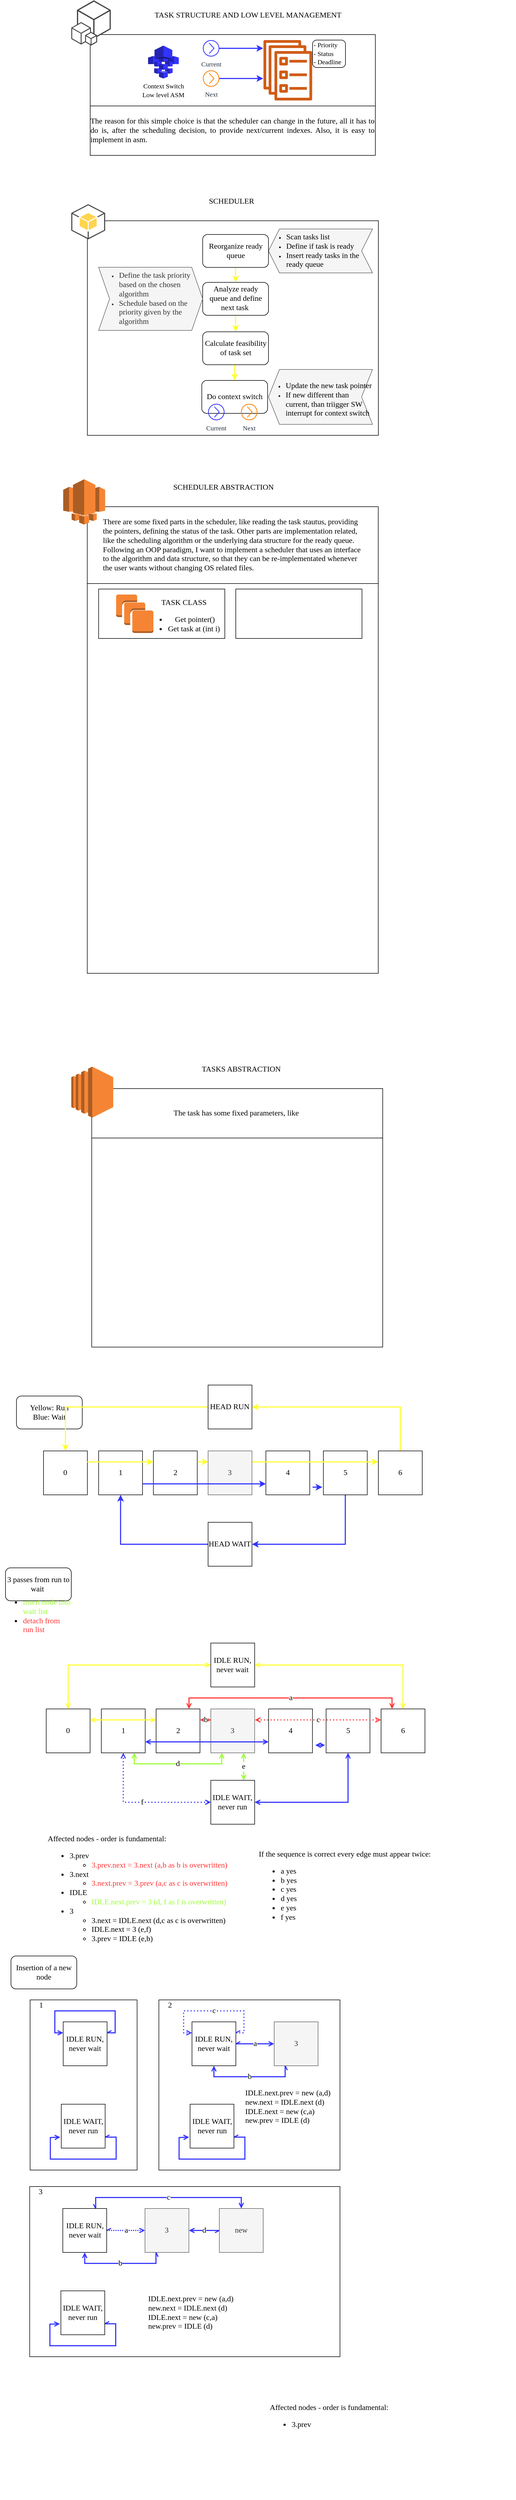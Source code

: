 <mxfile version="12.9.3" type="device"><diagram id="7-Lf2BUBEUB5xENfQ3iH" name="Page-1"><mxGraphModel dx="788" dy="604" grid="1" gridSize="10" guides="1" tooltips="1" connect="1" arrows="1" fold="1" page="1" pageScale="1" pageWidth="827" pageHeight="1169" background="#FFFFFF" math="0" shadow="0" extFonts="Jost^https://fonts.googleapis.com/css?family=Jost"><root><mxCell id="0"/><mxCell id="1" parent="0"/><mxCell id="NBmKGw4_7FcvRYKcft4N-256" value="" style="rounded=0;whiteSpace=wrap;html=1;fontFamily=Jost;fontSize=14;" vertex="1" parent="1"><mxGeometry x="299.74" y="3710" width="330.26" height="310" as="geometry"/></mxCell><mxCell id="NBmKGw4_7FcvRYKcft4N-253" value="" style="rounded=0;whiteSpace=wrap;html=1;fontFamily=Jost;fontSize=14;" vertex="1" parent="1"><mxGeometry x="64.87" y="3710" width="195.13" height="310" as="geometry"/></mxCell><mxCell id="NBmKGw4_7FcvRYKcft4N-132" value="" style="whiteSpace=wrap;html=1;fontSize=14;" vertex="1" parent="1"><mxGeometry x="169.15" y="1130" width="530.65" height="710" as="geometry"/></mxCell><mxCell id="NBmKGw4_7FcvRYKcft4N-153" value="" style="whiteSpace=wrap;html=1;fontFamily=Jost;fontSize=14;" vertex="1" parent="1"><mxGeometry x="189.87" y="1140" width="230.13" height="90" as="geometry"/></mxCell><mxCell id="NBmKGw4_7FcvRYKcft4N-122" value="" style="whiteSpace=wrap;html=1;fontSize=14;" vertex="1" parent="1"><mxGeometry x="169.35" y="469.13" width="530.65" height="390.87" as="geometry"/></mxCell><mxCell id="NBmKGw4_7FcvRYKcft4N-131" value="" style="shape=step;perimeter=stepPerimeter;whiteSpace=wrap;html=1;fixedSize=1;fontFamily=Courier New;fontSize=12;align=left;rotation=-180;fillColor=#f5f5f5;strokeColor=#666666;fontColor=#333333;" vertex="1" parent="1"><mxGeometry x="499.61" y="740" width="189.74" height="100" as="geometry"/></mxCell><mxCell id="NBmKGw4_7FcvRYKcft4N-118" value="" style="shape=step;perimeter=stepPerimeter;whiteSpace=wrap;html=1;fixedSize=1;fontFamily=Courier New;fontSize=12;align=left;rotation=-180;fillColor=#f5f5f5;strokeColor=#666666;fontColor=#333333;" vertex="1" parent="1"><mxGeometry x="499.61" y="484.13" width="189.74" height="80" as="geometry"/></mxCell><mxCell id="NBmKGw4_7FcvRYKcft4N-77" value="" style="whiteSpace=wrap;html=1;fontSize=14;" vertex="1" parent="1"><mxGeometry x="174.48" y="130" width="520" height="130" as="geometry"/></mxCell><mxCell id="NBmKGw4_7FcvRYKcft4N-8" value="&lt;font face=&quot;Jost&quot;&gt;Low level ASM&lt;/font&gt;" style="text;html=1;strokeColor=none;fillColor=none;align=center;verticalAlign=middle;whiteSpace=wrap;rounded=0;fontSize=12;fontFamily=Courier New;" vertex="1" parent="1"><mxGeometry x="238" y="230" width="140" height="20" as="geometry"/></mxCell><mxCell id="NBmKGw4_7FcvRYKcft4N-47" value="" style="outlineConnect=0;dashed=0;verticalLabelPosition=bottom;verticalAlign=top;align=center;html=1;shape=mxgraph.aws3.cli;fillColor=#444444;gradientColor=none;fontSize=12;fontFamily=Courier New;" vertex="1" parent="1"><mxGeometry x="140.0" y="67.5" width="72" height="82.5" as="geometry"/></mxCell><mxCell id="NBmKGw4_7FcvRYKcft4N-51" value="&lt;font face=&quot;Jost&quot;&gt;Context Switch&lt;/font&gt;" style="outlineConnect=0;dashed=0;verticalLabelPosition=bottom;verticalAlign=top;align=center;html=1;shape=mxgraph.aws3.clouddirectory;fillColor=#3333FF;gradientColor=none;fontSize=12;fontFamily=Courier New;" vertex="1" parent="1"><mxGeometry x="280" y="150" width="56" height="60" as="geometry"/></mxCell><mxCell id="NBmKGw4_7FcvRYKcft4N-68" value="&lt;font face=&quot;Jost&quot;&gt;- Priority&lt;br&gt;- Status&lt;br&gt;&lt;/font&gt;&lt;div&gt;&lt;span&gt;&lt;font face=&quot;Jost&quot;&gt;- Deadline&lt;/font&gt;&lt;/span&gt;&lt;/div&gt;" style="rounded=1;whiteSpace=wrap;html=1;fillColor=#ffffff;fontFamily=Courier New;fontSize=12;align=left;" vertex="1" parent="1"><mxGeometry x="580" y="140" width="60" height="50" as="geometry"/></mxCell><mxCell id="NBmKGw4_7FcvRYKcft4N-88" value="&lt;div style=&quot;text-align: justify&quot;&gt;&lt;span&gt;The reason for this simple choice is that the scheduler can change in the future, all it has to do is, after the scheduling decision, to provide next/current indexes. Also, it is easy to implement in asm.&amp;nbsp;&lt;/span&gt;&lt;/div&gt;" style="whiteSpace=wrap;html=1;fontSize=14;fontFamily=Jost;FType=g;" vertex="1" parent="1"><mxGeometry x="174.48" y="260" width="520" height="90" as="geometry"/></mxCell><mxCell id="NBmKGw4_7FcvRYKcft4N-89" value="" style="outlineConnect=0;fontColor=#232F3E;gradientColor=none;fillColor=#D05C17;strokeColor=none;dashed=0;verticalLabelPosition=bottom;verticalAlign=top;align=center;html=1;fontSize=12;fontStyle=0;aspect=fixed;pointerEvents=1;shape=mxgraph.aws4.ecs_service;" vertex="1" parent="1"><mxGeometry x="489.74" y="140" width="90.26" height="110" as="geometry"/></mxCell><mxCell id="NBmKGw4_7FcvRYKcft4N-94" style="edgeStyle=orthogonalEdgeStyle;rounded=0;orthogonalLoop=1;jettySize=auto;html=1;strokeColor=#3333FF;strokeWidth=2;fontFamily=Courier New;fontSize=12;" edge="1" parent="1" source="NBmKGw4_7FcvRYKcft4N-92" target="NBmKGw4_7FcvRYKcft4N-89"><mxGeometry relative="1" as="geometry"><Array as="points"><mxPoint x="490" y="155"/><mxPoint x="490" y="155"/></Array></mxGeometry></mxCell><mxCell id="NBmKGw4_7FcvRYKcft4N-92" value="&lt;font face=&quot;Jost&quot;&gt;Current&lt;/font&gt;" style="outlineConnect=0;fontColor=#232F3E;gradientColor=none;fillColor=#3333FF;strokeColor=none;dashed=0;verticalLabelPosition=bottom;verticalAlign=top;align=center;html=1;fontSize=12;fontStyle=0;aspect=fixed;pointerEvents=1;shape=mxgraph.aws4.action;" vertex="1" parent="1"><mxGeometry x="380" y="140" width="30" height="30" as="geometry"/></mxCell><mxCell id="NBmKGw4_7FcvRYKcft4N-95" style="edgeStyle=orthogonalEdgeStyle;rounded=0;orthogonalLoop=1;jettySize=auto;html=1;strokeColor=#3333FF;strokeWidth=2;fontFamily=Courier New;fontSize=12;" edge="1" parent="1" source="NBmKGw4_7FcvRYKcft4N-93" target="NBmKGw4_7FcvRYKcft4N-89"><mxGeometry relative="1" as="geometry"><Array as="points"><mxPoint x="490" y="210"/><mxPoint x="490" y="210"/></Array></mxGeometry></mxCell><mxCell id="NBmKGw4_7FcvRYKcft4N-93" value="&lt;font face=&quot;Jost&quot;&gt;Next&lt;/font&gt;" style="outlineConnect=0;fontColor=#232F3E;gradientColor=none;fillColor=#FF8000;strokeColor=none;dashed=0;verticalLabelPosition=bottom;verticalAlign=top;align=center;html=1;fontSize=12;fontStyle=0;aspect=fixed;pointerEvents=1;shape=mxgraph.aws4.action;" vertex="1" parent="1"><mxGeometry x="380" y="195" width="30" height="30" as="geometry"/></mxCell><mxCell id="NBmKGw4_7FcvRYKcft4N-101" value="" style="outlineConnect=0;dashed=0;verticalLabelPosition=bottom;verticalAlign=top;align=center;html=1;shape=mxgraph.aws3.android;fillColor=#FFD44F;gradientColor=none;fontSize=12;fontFamily=Courier New;" vertex="1" parent="1"><mxGeometry x="140" y="439" width="61.75" height="64" as="geometry"/></mxCell><mxCell id="NBmKGw4_7FcvRYKcft4N-112" style="edgeStyle=orthogonalEdgeStyle;rounded=0;orthogonalLoop=1;jettySize=auto;html=1;exitX=0.5;exitY=1;exitDx=0;exitDy=0;entryX=0.5;entryY=0;entryDx=0;entryDy=0;strokeColor=#FFFF33;strokeWidth=2;fontFamily=Courier New;fontSize=12;" edge="1" parent="1" source="NBmKGw4_7FcvRYKcft4N-108" target="NBmKGw4_7FcvRYKcft4N-109"><mxGeometry relative="1" as="geometry"/></mxCell><mxCell id="NBmKGw4_7FcvRYKcft4N-108" value="&lt;font face=&quot;Jost&quot; style=&quot;font-size: 14px&quot;&gt;Reorganize ready queue&lt;/font&gt;" style="rounded=1;whiteSpace=wrap;html=1;fontFamily=Courier New;fontSize=12;" vertex="1" parent="1"><mxGeometry x="379.61" y="494.13" width="120" height="60" as="geometry"/></mxCell><mxCell id="NBmKGw4_7FcvRYKcft4N-114" value="" style="edgeStyle=orthogonalEdgeStyle;rounded=0;orthogonalLoop=1;jettySize=auto;html=1;strokeColor=#FFFF33;strokeWidth=2;fontFamily=Courier New;fontSize=12;" edge="1" parent="1" source="NBmKGw4_7FcvRYKcft4N-109" target="NBmKGw4_7FcvRYKcft4N-113"><mxGeometry relative="1" as="geometry"/></mxCell><mxCell id="NBmKGw4_7FcvRYKcft4N-109" value="&lt;font face=&quot;Jost&quot; style=&quot;font-size: 14px&quot;&gt;Analyze ready queue and define next task&amp;nbsp;&lt;/font&gt;" style="rounded=1;whiteSpace=wrap;html=1;fontFamily=Courier New;fontSize=12;" vertex="1" parent="1"><mxGeometry x="379.61" y="581.38" width="120" height="60" as="geometry"/></mxCell><mxCell id="NBmKGw4_7FcvRYKcft4N-128" style="edgeStyle=orthogonalEdgeStyle;rounded=0;orthogonalLoop=1;jettySize=auto;html=1;exitX=0.5;exitY=1;exitDx=0;exitDy=0;entryX=0.5;entryY=0;entryDx=0;entryDy=0;strokeColor=#FFFF33;strokeWidth=2;fontFamily=Courier New;fontSize=12;" edge="1" parent="1" source="NBmKGw4_7FcvRYKcft4N-113" target="NBmKGw4_7FcvRYKcft4N-127"><mxGeometry relative="1" as="geometry"/></mxCell><mxCell id="NBmKGw4_7FcvRYKcft4N-113" value="&lt;font face=&quot;Jost&quot; style=&quot;font-size: 14px&quot;&gt;Calculate feasibility of task set&lt;/font&gt;" style="rounded=1;whiteSpace=wrap;html=1;fontFamily=Courier New;fontSize=12;" vertex="1" parent="1"><mxGeometry x="379.61" y="671.38" width="120" height="60" as="geometry"/></mxCell><mxCell id="NBmKGw4_7FcvRYKcft4N-116" value="&lt;ul&gt;&lt;li&gt;&lt;font face=&quot;Jost&quot; style=&quot;font-size: 14px&quot;&gt;Scan tasks list&lt;/font&gt;&lt;/li&gt;&lt;li&gt;&lt;font face=&quot;Jost&quot; style=&quot;font-size: 14px&quot;&gt;Define if task is ready&amp;nbsp;&lt;/font&gt;&lt;/li&gt;&lt;li&gt;&lt;font face=&quot;Jost&quot; style=&quot;font-size: 14px&quot;&gt;Insert ready tasks in the ready queue&lt;/font&gt;&lt;/li&gt;&lt;/ul&gt;" style="text;html=1;strokeColor=none;fillColor=none;align=left;verticalAlign=middle;whiteSpace=wrap;rounded=0;fontFamily=Courier New;fontSize=12;" vertex="1" parent="1"><mxGeometry x="489.74" y="449" width="200" height="150.25" as="geometry"/></mxCell><mxCell id="NBmKGw4_7FcvRYKcft4N-119" value="" style="shape=step;perimeter=stepPerimeter;whiteSpace=wrap;html=1;fixedSize=1;fontFamily=Courier New;fontSize=12;align=right;rotation=0;fillColor=#f5f5f5;strokeColor=#666666;fontColor=#333333;" vertex="1" parent="1"><mxGeometry x="189.87" y="553.88" width="189.74" height="115" as="geometry"/></mxCell><mxCell id="NBmKGw4_7FcvRYKcft4N-120" value="&lt;ul style=&quot;color: rgb(51 , 51 , 51)&quot;&gt;&lt;li&gt;&lt;font face=&quot;Jost&quot; style=&quot;font-size: 14px&quot;&gt;Define the task priority based on the chosen algorithm&amp;nbsp;&lt;/font&gt;&lt;/li&gt;&lt;li&gt;&lt;font face=&quot;Jost&quot; style=&quot;font-size: 14px&quot;&gt;Schedule based on the priority given by the algorithm&amp;nbsp;&lt;/font&gt;&lt;/li&gt;&lt;/ul&gt;" style="text;html=1;strokeColor=none;fillColor=none;align=left;verticalAlign=middle;whiteSpace=wrap;rounded=0;fontFamily=Courier New;fontSize=12;" vertex="1" parent="1"><mxGeometry x="184.87" y="566.38" width="200" height="90" as="geometry"/></mxCell><mxCell id="NBmKGw4_7FcvRYKcft4N-125" value="&lt;font face=&quot;Jost&quot; style=&quot;font-size: 14px&quot;&gt;TASK STRUCTURE AND&amp;nbsp;LOW LEVEL MANAGEMENT&lt;/font&gt;" style="text;html=1;fontFamily=Courier New;" vertex="1" parent="1"><mxGeometry x="289.74" y="80" width="310" height="30" as="geometry"/></mxCell><mxCell id="NBmKGw4_7FcvRYKcft4N-126" value="&lt;font face=&quot;Jost&quot; style=&quot;font-size: 14px&quot;&gt;SCHEDULER&lt;/font&gt;" style="text;html=1;fontFamily=Courier New;" vertex="1" parent="1"><mxGeometry x="389.48" y="419" width="90" height="30" as="geometry"/></mxCell><mxCell id="NBmKGw4_7FcvRYKcft4N-127" value="&lt;font face=&quot;Jost&quot; style=&quot;font-size: 14px&quot;&gt;Do context switch&lt;/font&gt;" style="rounded=1;whiteSpace=wrap;html=1;fontFamily=Courier New;fontSize=12;" vertex="1" parent="1"><mxGeometry x="378" y="760" width="120" height="60" as="geometry"/></mxCell><mxCell id="NBmKGw4_7FcvRYKcft4N-129" value="&lt;ul&gt;&lt;li&gt;&lt;font face=&quot;Jost&quot;&gt;&lt;span style=&quot;font-size: 14px&quot;&gt;Update the new task pointer&lt;/span&gt;&lt;/font&gt;&lt;/li&gt;&lt;li&gt;&lt;font face=&quot;Jost&quot;&gt;&lt;span style=&quot;font-size: 14px&quot;&gt;If new different than current, than triigger SW interrupt for context switch&lt;/span&gt;&lt;/font&gt;&lt;/li&gt;&lt;/ul&gt;" style="text;html=1;strokeColor=none;fillColor=none;align=left;verticalAlign=middle;whiteSpace=wrap;rounded=0;fontFamily=Courier New;fontSize=12;" vertex="1" parent="1"><mxGeometry x="489.35" y="720" width="200" height="150.25" as="geometry"/></mxCell><mxCell id="NBmKGw4_7FcvRYKcft4N-133" value="&lt;div style=&quot;text-align: justify&quot;&gt;There are some fixed parts in the scheduler, like reading the task stautus, providing&amp;nbsp;&lt;/div&gt;&lt;div style=&quot;text-align: justify&quot;&gt;the pointers, defining the status of the task. Other parts are implementation related,&amp;nbsp;&lt;/div&gt;&lt;div style=&quot;text-align: justify&quot;&gt;like the scheduling algorithm or the underlying data structure for the ready queue.&amp;nbsp;&lt;/div&gt;&lt;div style=&quot;text-align: justify&quot;&gt;Following an OOP paradigm, I want to implement a scheduler that uses an interface&amp;nbsp;&lt;/div&gt;&lt;div style=&quot;text-align: justify&quot;&gt;to the algorithm and data structure, so that they can be re-implementated whenever&amp;nbsp;&lt;/div&gt;&lt;div style=&quot;text-align: justify&quot;&gt;the user wants without changing OS related files.&amp;nbsp;&lt;/div&gt;" style="whiteSpace=wrap;html=1;fontSize=14;fontFamily=Jost;FType=g;" vertex="1" parent="1"><mxGeometry x="169.15" y="990" width="530.65" height="140" as="geometry"/></mxCell><mxCell id="NBmKGw4_7FcvRYKcft4N-134" value="&lt;font face=&quot;Jost&quot; style=&quot;font-size: 14px&quot;&gt;SCHEDULER ABSTRACTION&amp;nbsp;&lt;/font&gt;" style="text;html=1;fontFamily=Courier New;" vertex="1" parent="1"><mxGeometry x="324" y="940" width="90" height="30" as="geometry"/></mxCell><mxCell id="NBmKGw4_7FcvRYKcft4N-136" value="" style="outlineConnect=0;dashed=0;verticalLabelPosition=bottom;verticalAlign=top;align=center;html=1;shape=mxgraph.aws3.lightsail;fillColor=#F58534;gradientColor=none;fontFamily=Courier New;" vertex="1" parent="1"><mxGeometry x="125.25" y="940" width="76.5" height="82.5" as="geometry"/></mxCell><mxCell id="NBmKGw4_7FcvRYKcft4N-137" value="" style="whiteSpace=wrap;html=1;fontSize=14;" vertex="1" parent="1"><mxGeometry x="177.28" y="2140" width="530.65" height="380.87" as="geometry"/></mxCell><mxCell id="NBmKGw4_7FcvRYKcft4N-138" value="&lt;div style=&quot;text-align: justify&quot;&gt;The task has some fixed parameters, like&amp;nbsp;&lt;/div&gt;" style="whiteSpace=wrap;html=1;fontSize=14;fontFamily=Jost;FType=g;" vertex="1" parent="1"><mxGeometry x="177.28" y="2050" width="530.65" height="90" as="geometry"/></mxCell><mxCell id="NBmKGw4_7FcvRYKcft4N-139" value="&lt;font face=&quot;Jost&quot; style=&quot;font-size: 14px&quot;&gt;TASKS ABSTRACTION&amp;nbsp;&lt;/font&gt;" style="text;html=1;fontFamily=Courier New;" vertex="1" parent="1"><mxGeometry x="376.38" y="2000" width="90" height="30" as="geometry"/></mxCell><mxCell id="NBmKGw4_7FcvRYKcft4N-141" value="" style="outlineConnect=0;dashed=0;verticalLabelPosition=bottom;verticalAlign=top;align=center;html=1;shape=mxgraph.aws3.ec2;fillColor=#F58534;gradientColor=none;fontFamily=Courier New;" vertex="1" parent="1"><mxGeometry x="140" y="2010" width="76.5" height="93" as="geometry"/></mxCell><mxCell id="NBmKGw4_7FcvRYKcft4N-142" value="&lt;font face=&quot;Jost&quot;&gt;Current&lt;/font&gt;" style="outlineConnect=0;fontColor=#232F3E;gradientColor=none;fillColor=#3333FF;strokeColor=none;dashed=0;verticalLabelPosition=bottom;verticalAlign=top;align=center;html=1;fontSize=12;fontStyle=0;aspect=fixed;pointerEvents=1;shape=mxgraph.aws4.action;" vertex="1" parent="1"><mxGeometry x="389.48" y="802.5" width="30" height="30" as="geometry"/></mxCell><mxCell id="NBmKGw4_7FcvRYKcft4N-143" value="&lt;font face=&quot;Jost&quot;&gt;Next&lt;/font&gt;" style="outlineConnect=0;fontColor=#232F3E;gradientColor=none;fillColor=#FF8000;strokeColor=none;dashed=0;verticalLabelPosition=bottom;verticalAlign=top;align=center;html=1;fontSize=12;fontStyle=0;aspect=fixed;pointerEvents=1;shape=mxgraph.aws4.action;" vertex="1" parent="1"><mxGeometry x="449.48" y="802.5" width="30" height="30" as="geometry"/></mxCell><mxCell id="NBmKGw4_7FcvRYKcft4N-146" value="" style="outlineConnect=0;dashed=0;verticalLabelPosition=bottom;verticalAlign=top;align=center;html=1;shape=mxgraph.aws3.instances;fillColor=#F58534;gradientColor=none;fontFamily=Jost;fontSize=15;" vertex="1" parent="1"><mxGeometry x="221.74" y="1150" width="68" height="70" as="geometry"/></mxCell><mxCell id="NBmKGw4_7FcvRYKcft4N-154" value="&lt;div&gt;TASK CLASS&lt;/div&gt;&lt;ul&gt;&lt;li&gt;Get pointer()&lt;/li&gt;&lt;li&gt;Get task at (int i)&amp;nbsp;&lt;/li&gt;&lt;/ul&gt;" style="text;html=1;fontSize=14;fontFamily=Jost;align=center;" vertex="1" parent="1"><mxGeometry x="250" y="1150" width="190" height="90" as="geometry"/></mxCell><mxCell id="NBmKGw4_7FcvRYKcft4N-157" value="" style="whiteSpace=wrap;html=1;fontFamily=Jost;fontSize=14;" vertex="1" parent="1"><mxGeometry x="440" y="1140" width="230.13" height="90" as="geometry"/></mxCell><mxCell id="NBmKGw4_7FcvRYKcft4N-159" value="0" style="whiteSpace=wrap;html=1;aspect=fixed;fontFamily=Jost;fontSize=14;" vertex="1" parent="1"><mxGeometry x="89.35" y="2710" width="80" height="80" as="geometry"/></mxCell><mxCell id="NBmKGw4_7FcvRYKcft4N-160" value="1" style="whiteSpace=wrap;html=1;aspect=fixed;fontFamily=Jost;fontSize=14;" vertex="1" parent="1"><mxGeometry x="189.87" y="2710" width="80" height="80" as="geometry"/></mxCell><mxCell id="NBmKGw4_7FcvRYKcft4N-162" value="2" style="whiteSpace=wrap;html=1;aspect=fixed;fontFamily=Jost;fontSize=14;" vertex="1" parent="1"><mxGeometry x="289.74" y="2710" width="80" height="80" as="geometry"/></mxCell><mxCell id="NBmKGw4_7FcvRYKcft4N-163" value="3" style="whiteSpace=wrap;html=1;aspect=fixed;fontFamily=Jost;fontSize=14;fillColor=#f5f5f5;strokeColor=#666666;fontColor=#333333;" vertex="1" parent="1"><mxGeometry x="389.48" y="2710" width="80" height="80" as="geometry"/></mxCell><mxCell id="NBmKGw4_7FcvRYKcft4N-164" value="4" style="whiteSpace=wrap;html=1;aspect=fixed;fontFamily=Jost;fontSize=14;" vertex="1" parent="1"><mxGeometry x="494.87" y="2710" width="80" height="80" as="geometry"/></mxCell><mxCell id="NBmKGw4_7FcvRYKcft4N-175" style="edgeStyle=orthogonalEdgeStyle;rounded=0;orthogonalLoop=1;jettySize=auto;html=1;exitX=0.5;exitY=1;exitDx=0;exitDy=0;entryX=1;entryY=0.5;entryDx=0;entryDy=0;strokeColor=#3333FF;strokeWidth=2;fontFamily=Jost;fontSize=14;" edge="1" parent="1" source="NBmKGw4_7FcvRYKcft4N-166" target="NBmKGw4_7FcvRYKcft4N-195"><mxGeometry relative="1" as="geometry"/></mxCell><mxCell id="NBmKGw4_7FcvRYKcft4N-166" value="5" style="whiteSpace=wrap;html=1;aspect=fixed;fontFamily=Jost;fontSize=14;" vertex="1" parent="1"><mxGeometry x="599.74" y="2710" width="80" height="80" as="geometry"/></mxCell><mxCell id="NBmKGw4_7FcvRYKcft4N-174" style="edgeStyle=orthogonalEdgeStyle;rounded=0;orthogonalLoop=1;jettySize=auto;html=1;exitX=0.5;exitY=0;exitDx=0;exitDy=0;entryX=1;entryY=0.5;entryDx=0;entryDy=0;strokeColor=#FFFF33;strokeWidth=2;fontFamily=Jost;fontSize=14;" edge="1" parent="1" source="NBmKGw4_7FcvRYKcft4N-167" target="NBmKGw4_7FcvRYKcft4N-194"><mxGeometry relative="1" as="geometry"/></mxCell><mxCell id="NBmKGw4_7FcvRYKcft4N-167" value="6" style="whiteSpace=wrap;html=1;aspect=fixed;fontFamily=Jost;fontSize=14;" vertex="1" parent="1"><mxGeometry x="700" y="2710" width="80" height="80" as="geometry"/></mxCell><mxCell id="NBmKGw4_7FcvRYKcft4N-168" value="" style="endArrow=classic;html=1;strokeColor=#FFFF33;strokeWidth=2;fontFamily=Jost;fontSize=14;entryX=0;entryY=0.25;entryDx=0;entryDy=0;" edge="1" parent="1" target="NBmKGw4_7FcvRYKcft4N-162"><mxGeometry width="50" height="50" relative="1" as="geometry"><mxPoint x="169.15" y="2730" as="sourcePoint"/><mxPoint x="209.15" y="2730" as="targetPoint"/></mxGeometry></mxCell><mxCell id="NBmKGw4_7FcvRYKcft4N-169" value="" style="endArrow=classic;html=1;strokeColor=#FFFF33;strokeWidth=2;fontFamily=Jost;fontSize=14;" edge="1" parent="1"><mxGeometry width="50" height="50" relative="1" as="geometry"><mxPoint x="370" y="2730.0" as="sourcePoint"/><mxPoint x="390" y="2730" as="targetPoint"/></mxGeometry></mxCell><mxCell id="NBmKGw4_7FcvRYKcft4N-170" value="" style="endArrow=classic;html=1;strokeColor=#FFFF33;strokeWidth=2;fontFamily=Jost;fontSize=14;" edge="1" parent="1"><mxGeometry width="50" height="50" relative="1" as="geometry"><mxPoint x="470" y="2730" as="sourcePoint"/><mxPoint x="699.74" y="2730" as="targetPoint"/></mxGeometry></mxCell><mxCell id="NBmKGw4_7FcvRYKcft4N-172" value="" style="endArrow=classic;html=1;strokeColor=#3333FF;strokeWidth=2;fontFamily=Jost;fontSize=14;entryX=0;entryY=0.75;entryDx=0;entryDy=0;exitX=1;exitY=0.75;exitDx=0;exitDy=0;" edge="1" parent="1" source="NBmKGw4_7FcvRYKcft4N-160" target="NBmKGw4_7FcvRYKcft4N-164"><mxGeometry width="50" height="50" relative="1" as="geometry"><mxPoint x="179.15" y="2740" as="sourcePoint"/><mxPoint x="299.74" y="2740" as="targetPoint"/></mxGeometry></mxCell><mxCell id="NBmKGw4_7FcvRYKcft4N-173" value="" style="endArrow=classic;html=1;strokeColor=#3333FF;strokeWidth=2;fontFamily=Jost;fontSize=14;entryX=-0.024;entryY=0.825;entryDx=0;entryDy=0;entryPerimeter=0;" edge="1" parent="1" target="NBmKGw4_7FcvRYKcft4N-166"><mxGeometry width="50" height="50" relative="1" as="geometry"><mxPoint x="580" y="2776" as="sourcePoint"/><mxPoint x="504.87" y="2780" as="targetPoint"/></mxGeometry></mxCell><mxCell id="NBmKGw4_7FcvRYKcft4N-176" value="Yellow: Run&lt;br&gt;Blue: Wait" style="rounded=1;whiteSpace=wrap;html=1;fontFamily=Jost;fontSize=14;" vertex="1" parent="1"><mxGeometry x="40" y="2610" width="120" height="60" as="geometry"/></mxCell><mxCell id="NBmKGw4_7FcvRYKcft4N-199" style="edgeStyle=orthogonalEdgeStyle;rounded=0;orthogonalLoop=1;jettySize=auto;html=1;exitX=0;exitY=0.5;exitDx=0;exitDy=0;entryX=0.5;entryY=0;entryDx=0;entryDy=0;strokeColor=#FFFF33;strokeWidth=2;fontFamily=Jost;fontSize=14;" edge="1" parent="1" source="NBmKGw4_7FcvRYKcft4N-194" target="NBmKGw4_7FcvRYKcft4N-159"><mxGeometry relative="1" as="geometry"/></mxCell><mxCell id="NBmKGw4_7FcvRYKcft4N-194" value="HEAD RUN" style="whiteSpace=wrap;html=1;aspect=fixed;fontFamily=Jost;fontSize=14;" vertex="1" parent="1"><mxGeometry x="389.48" y="2590" width="80" height="80" as="geometry"/></mxCell><mxCell id="NBmKGw4_7FcvRYKcft4N-196" style="edgeStyle=orthogonalEdgeStyle;rounded=0;orthogonalLoop=1;jettySize=auto;html=1;exitX=0;exitY=0.5;exitDx=0;exitDy=0;entryX=0.5;entryY=1;entryDx=0;entryDy=0;strokeColor=#3333FF;strokeWidth=2;fontFamily=Jost;fontSize=14;" edge="1" parent="1" source="NBmKGw4_7FcvRYKcft4N-195" target="NBmKGw4_7FcvRYKcft4N-160"><mxGeometry relative="1" as="geometry"/></mxCell><mxCell id="NBmKGw4_7FcvRYKcft4N-195" value="HEAD WAIT" style="whiteSpace=wrap;html=1;aspect=fixed;fontFamily=Jost;fontSize=14;" vertex="1" parent="1"><mxGeometry x="389.48" y="2840" width="80" height="80" as="geometry"/></mxCell><mxCell id="NBmKGw4_7FcvRYKcft4N-214" value="3 passes from run to wait&amp;nbsp;" style="rounded=1;whiteSpace=wrap;html=1;fontFamily=Jost;fontSize=14;" vertex="1" parent="1"><mxGeometry x="20.0" y="2923" width="120" height="60" as="geometry"/></mxCell><mxCell id="NBmKGw4_7FcvRYKcft4N-215" value="&lt;ul&gt;&lt;li&gt;&lt;font color=&quot;#99ff33&quot;&gt;insert node into wait list&amp;nbsp;&lt;/font&gt;&lt;/li&gt;&lt;li&gt;&lt;font color=&quot;#ff3333&quot;&gt;detach from run list&lt;/font&gt;&lt;/li&gt;&lt;/ul&gt;" style="text;html=1;strokeColor=none;fillColor=none;align=left;verticalAlign=middle;whiteSpace=wrap;rounded=0;fontFamily=Jost;fontSize=14;" vertex="1" parent="1"><mxGeometry x="10" y="3001" width="130" height="20" as="geometry"/></mxCell><mxCell id="NBmKGw4_7FcvRYKcft4N-217" value="0" style="whiteSpace=wrap;html=1;aspect=fixed;fontFamily=Jost;fontSize=14;" vertex="1" parent="1"><mxGeometry x="94.29" y="3180" width="80" height="80" as="geometry"/></mxCell><mxCell id="NBmKGw4_7FcvRYKcft4N-218" value="1" style="whiteSpace=wrap;html=1;aspect=fixed;fontFamily=Jost;fontSize=14;" vertex="1" parent="1"><mxGeometry x="194.81" y="3180" width="80" height="80" as="geometry"/></mxCell><mxCell id="NBmKGw4_7FcvRYKcft4N-238" value="a" style="edgeStyle=orthogonalEdgeStyle;rounded=0;orthogonalLoop=1;jettySize=auto;html=1;exitX=0.75;exitY=0;exitDx=0;exitDy=0;entryX=0.25;entryY=0;entryDx=0;entryDy=0;strokeColor=#FF3333;strokeWidth=2;fontFamily=Jost;fontSize=14;endArrow=open;endFill=0;startArrow=open;startFill=0;" edge="1" parent="1" source="NBmKGw4_7FcvRYKcft4N-219" target="NBmKGw4_7FcvRYKcft4N-225"><mxGeometry relative="1" as="geometry"/></mxCell><mxCell id="NBmKGw4_7FcvRYKcft4N-219" value="2" style="whiteSpace=wrap;html=1;aspect=fixed;fontFamily=Jost;fontSize=14;" vertex="1" parent="1"><mxGeometry x="294.68" y="3180" width="80" height="80" as="geometry"/></mxCell><mxCell id="NBmKGw4_7FcvRYKcft4N-220" value="3" style="whiteSpace=wrap;html=1;aspect=fixed;fontFamily=Jost;fontSize=14;fillColor=#f5f5f5;strokeColor=#666666;fontColor=#333333;" vertex="1" parent="1"><mxGeometry x="394.42" y="3180" width="80" height="80" as="geometry"/></mxCell><mxCell id="NBmKGw4_7FcvRYKcft4N-221" value="4" style="whiteSpace=wrap;html=1;aspect=fixed;fontFamily=Jost;fontSize=14;" vertex="1" parent="1"><mxGeometry x="499.81" y="3180" width="80" height="80" as="geometry"/></mxCell><mxCell id="NBmKGw4_7FcvRYKcft4N-222" style="edgeStyle=orthogonalEdgeStyle;rounded=0;orthogonalLoop=1;jettySize=auto;html=1;exitX=0.5;exitY=1;exitDx=0;exitDy=0;entryX=1;entryY=0.5;entryDx=0;entryDy=0;strokeColor=#3333FF;strokeWidth=2;fontFamily=Jost;fontSize=14;endArrow=open;endFill=0;startArrow=open;startFill=0;" edge="1" parent="1" source="NBmKGw4_7FcvRYKcft4N-223" target="NBmKGw4_7FcvRYKcft4N-234"><mxGeometry relative="1" as="geometry"/></mxCell><mxCell id="NBmKGw4_7FcvRYKcft4N-223" value="5" style="whiteSpace=wrap;html=1;aspect=fixed;fontFamily=Jost;fontSize=14;" vertex="1" parent="1"><mxGeometry x="604.68" y="3180" width="80" height="80" as="geometry"/></mxCell><mxCell id="NBmKGw4_7FcvRYKcft4N-224" style="edgeStyle=orthogonalEdgeStyle;rounded=0;orthogonalLoop=1;jettySize=auto;html=1;exitX=0.5;exitY=0;exitDx=0;exitDy=0;entryX=1;entryY=0.5;entryDx=0;entryDy=0;strokeColor=#FFFF33;strokeWidth=2;fontFamily=Jost;fontSize=14;endArrow=open;endFill=0;startArrow=open;startFill=0;" edge="1" parent="1" source="NBmKGw4_7FcvRYKcft4N-225" target="NBmKGw4_7FcvRYKcft4N-232"><mxGeometry relative="1" as="geometry"/></mxCell><mxCell id="NBmKGw4_7FcvRYKcft4N-225" value="6" style="whiteSpace=wrap;html=1;aspect=fixed;fontFamily=Jost;fontSize=14;" vertex="1" parent="1"><mxGeometry x="704.94" y="3180" width="80" height="80" as="geometry"/></mxCell><mxCell id="NBmKGw4_7FcvRYKcft4N-226" value="" style="endArrow=open;html=1;strokeColor=#FFFF33;strokeWidth=2;fontFamily=Jost;fontSize=14;entryX=0;entryY=0.25;entryDx=0;entryDy=0;endFill=0;startArrow=open;startFill=0;" edge="1" parent="1" target="NBmKGw4_7FcvRYKcft4N-219"><mxGeometry width="50" height="50" relative="1" as="geometry"><mxPoint x="174.09" y="3200" as="sourcePoint"/><mxPoint x="214.09" y="3200" as="targetPoint"/></mxGeometry></mxCell><mxCell id="NBmKGw4_7FcvRYKcft4N-227" value="b" style="endArrow=open;html=1;strokeColor=#FF3333;strokeWidth=2;fontFamily=Jost;fontSize=14;dashed=1;dashPattern=1 2;endFill=0;startArrow=open;startFill=0;" edge="1" parent="1"><mxGeometry width="50" height="50" relative="1" as="geometry"><mxPoint x="374.94" y="3200.0" as="sourcePoint"/><mxPoint x="394.94" y="3200" as="targetPoint"/></mxGeometry></mxCell><mxCell id="NBmKGw4_7FcvRYKcft4N-228" value="c" style="endArrow=open;html=1;strokeColor=#FF3333;strokeWidth=2;fontFamily=Jost;fontSize=14;dashed=1;dashPattern=1 2;endFill=0;startArrow=open;startFill=0;" edge="1" parent="1"><mxGeometry width="50" height="50" relative="1" as="geometry"><mxPoint x="474.94" y="3200" as="sourcePoint"/><mxPoint x="704.68" y="3200" as="targetPoint"/></mxGeometry></mxCell><mxCell id="NBmKGw4_7FcvRYKcft4N-229" value="" style="endArrow=open;html=1;strokeColor=#3333FF;strokeWidth=2;fontFamily=Jost;fontSize=14;entryX=0;entryY=0.75;entryDx=0;entryDy=0;exitX=1;exitY=0.75;exitDx=0;exitDy=0;endFill=0;startArrow=open;startFill=0;" edge="1" parent="1" source="NBmKGw4_7FcvRYKcft4N-218" target="NBmKGw4_7FcvRYKcft4N-221"><mxGeometry width="50" height="50" relative="1" as="geometry"><mxPoint x="184.09" y="3210" as="sourcePoint"/><mxPoint x="304.68" y="3210" as="targetPoint"/></mxGeometry></mxCell><mxCell id="NBmKGw4_7FcvRYKcft4N-230" value="" style="endArrow=open;html=1;strokeColor=#3333FF;strokeWidth=2;fontFamily=Jost;fontSize=14;entryX=-0.024;entryY=0.825;entryDx=0;entryDy=0;entryPerimeter=0;endFill=0;startArrow=open;startFill=0;" edge="1" parent="1" target="NBmKGw4_7FcvRYKcft4N-223"><mxGeometry width="50" height="50" relative="1" as="geometry"><mxPoint x="584.94" y="3246" as="sourcePoint"/><mxPoint x="509.81" y="3250" as="targetPoint"/></mxGeometry></mxCell><mxCell id="NBmKGw4_7FcvRYKcft4N-231" style="edgeStyle=orthogonalEdgeStyle;rounded=0;orthogonalLoop=1;jettySize=auto;html=1;exitX=0;exitY=0.5;exitDx=0;exitDy=0;entryX=0.5;entryY=0;entryDx=0;entryDy=0;strokeColor=#FFFF33;strokeWidth=2;fontFamily=Jost;fontSize=14;endArrow=open;endFill=0;startArrow=open;startFill=0;" edge="1" parent="1" source="NBmKGw4_7FcvRYKcft4N-232" target="NBmKGw4_7FcvRYKcft4N-217"><mxGeometry relative="1" as="geometry"/></mxCell><mxCell id="NBmKGw4_7FcvRYKcft4N-232" value="IDLE RUN,&lt;br&gt;never wait" style="whiteSpace=wrap;html=1;aspect=fixed;fontFamily=Jost;fontSize=14;" vertex="1" parent="1"><mxGeometry x="394.42" y="3060" width="80" height="80" as="geometry"/></mxCell><mxCell id="NBmKGw4_7FcvRYKcft4N-233" value="f" style="edgeStyle=orthogonalEdgeStyle;rounded=0;orthogonalLoop=1;jettySize=auto;html=1;exitX=0;exitY=0.5;exitDx=0;exitDy=0;entryX=0.5;entryY=1;entryDx=0;entryDy=0;strokeColor=#3333FF;strokeWidth=2;fontFamily=Jost;fontSize=14;dashed=1;dashPattern=1 2;endArrow=open;endFill=0;startArrow=open;startFill=0;" edge="1" parent="1" source="NBmKGw4_7FcvRYKcft4N-234" target="NBmKGw4_7FcvRYKcft4N-218"><mxGeometry relative="1" as="geometry"/></mxCell><mxCell id="NBmKGw4_7FcvRYKcft4N-242" value="e" style="edgeStyle=orthogonalEdgeStyle;rounded=0;orthogonalLoop=1;jettySize=auto;html=1;exitX=0.75;exitY=0;exitDx=0;exitDy=0;entryX=0.75;entryY=1;entryDx=0;entryDy=0;strokeColor=#99FF33;strokeWidth=2;fontFamily=Jost;fontSize=14;endArrow=open;endFill=0;startArrow=open;startFill=0;" edge="1" parent="1" source="NBmKGw4_7FcvRYKcft4N-234" target="NBmKGw4_7FcvRYKcft4N-220"><mxGeometry relative="1" as="geometry"/></mxCell><mxCell id="NBmKGw4_7FcvRYKcft4N-234" value="IDLE WAIT,&lt;br&gt;never run" style="whiteSpace=wrap;html=1;aspect=fixed;fontFamily=Jost;fontSize=14;" vertex="1" parent="1"><mxGeometry x="394.42" y="3310" width="80" height="80" as="geometry"/></mxCell><mxCell id="NBmKGw4_7FcvRYKcft4N-236" value="d" style="edgeStyle=orthogonalEdgeStyle;rounded=0;orthogonalLoop=1;jettySize=auto;html=1;exitX=0.25;exitY=1;exitDx=0;exitDy=0;entryX=0.75;entryY=1;entryDx=0;entryDy=0;strokeColor=#99FF33;strokeWidth=2;fontFamily=Jost;fontSize=14;fillColor=#d5e8d4;endArrow=open;endFill=0;startArrow=open;startFill=0;" edge="1" parent="1" source="NBmKGw4_7FcvRYKcft4N-220" target="NBmKGw4_7FcvRYKcft4N-218"><mxGeometry relative="1" as="geometry"/></mxCell><mxCell id="NBmKGw4_7FcvRYKcft4N-243" value="Affected nodes - order is fundamental:&lt;br&gt;&lt;ul&gt;&lt;li&gt;3.prev&lt;/li&gt;&lt;ul&gt;&lt;li&gt;&lt;font color=&quot;#ff3333&quot;&gt;3.prev.next = 3.next (a,b as b is overwritten)&lt;/font&gt;&lt;/li&gt;&lt;/ul&gt;&lt;li&gt;3.next&lt;/li&gt;&lt;ul&gt;&lt;li&gt;&lt;font color=&quot;#ff3333&quot;&gt;3.next.prev = 3.prev (a,c as c is overwritten)&lt;/font&gt;&lt;/li&gt;&lt;/ul&gt;&lt;li&gt;IDLE&amp;nbsp;&lt;/li&gt;&lt;ul&gt;&lt;li&gt;&lt;font color=&quot;#99ff33&quot;&gt;IDLE.next.prev = 3 (d, f as f is overwritten)&lt;/font&gt;&lt;/li&gt;&lt;/ul&gt;&lt;li&gt;3&lt;/li&gt;&lt;ul&gt;&lt;li&gt;3.next = IDLE.next (d,c as c is overwritten)&lt;/li&gt;&lt;li&gt;IDLE.next = 3 (e,f)&lt;/li&gt;&lt;li&gt;3.prev = IDLE (e,b)&lt;/li&gt;&lt;/ul&gt;&lt;/ul&gt;" style="text;html=1;strokeColor=none;fillColor=none;align=left;verticalAlign=middle;whiteSpace=wrap;rounded=0;fontFamily=Jost;fontSize=14;" vertex="1" parent="1"><mxGeometry x="94.75" y="3370" width="370" height="290" as="geometry"/></mxCell><mxCell id="NBmKGw4_7FcvRYKcft4N-244" value="If the sequence is correct every edge must appear twice:&lt;br&gt;&lt;ul&gt;&lt;li&gt;a yes&lt;/li&gt;&lt;li&gt;b yes&lt;/li&gt;&lt;li&gt;c yes&lt;/li&gt;&lt;li&gt;d yes&lt;/li&gt;&lt;li&gt;e yes&lt;/li&gt;&lt;li&gt;f yes&lt;/li&gt;&lt;/ul&gt;" style="text;html=1;fontSize=14;fontFamily=Jost;" vertex="1" parent="1"><mxGeometry x="479.54" y="3430" width="470" height="210" as="geometry"/></mxCell><mxCell id="NBmKGw4_7FcvRYKcft4N-246" value="Insertion of a new node" style="rounded=1;whiteSpace=wrap;html=1;fontFamily=Jost;fontSize=14;" vertex="1" parent="1"><mxGeometry x="30.0" y="3630" width="120" height="60" as="geometry"/></mxCell><mxCell id="NBmKGw4_7FcvRYKcft4N-247" value="IDLE RUN,&lt;br&gt;never wait" style="whiteSpace=wrap;html=1;aspect=fixed;fontFamily=Jost;fontSize=14;" vertex="1" parent="1"><mxGeometry x="125.25" y="3750" width="80" height="80" as="geometry"/></mxCell><mxCell id="NBmKGw4_7FcvRYKcft4N-251" style="edgeStyle=orthogonalEdgeStyle;rounded=0;orthogonalLoop=1;jettySize=auto;html=1;exitX=1;exitY=0.75;exitDx=0;exitDy=0;startArrow=openAsync;startFill=0;endArrow=open;endFill=0;strokeColor=#3333FF;strokeWidth=2;fontFamily=Jost;fontSize=14;" edge="1" parent="1" source="NBmKGw4_7FcvRYKcft4N-248"><mxGeometry relative="1" as="geometry"><mxPoint x="120" y="3960.167" as="targetPoint"/></mxGeometry></mxCell><mxCell id="NBmKGw4_7FcvRYKcft4N-248" value="IDLE WAIT,&lt;br&gt;never run" style="whiteSpace=wrap;html=1;aspect=fixed;fontFamily=Jost;fontSize=14;" vertex="1" parent="1"><mxGeometry x="121.75" y="3900" width="80" height="80" as="geometry"/></mxCell><mxCell id="NBmKGw4_7FcvRYKcft4N-262" value="b" style="edgeStyle=orthogonalEdgeStyle;rounded=0;orthogonalLoop=1;jettySize=auto;html=1;exitX=0.25;exitY=1;exitDx=0;exitDy=0;entryX=0.5;entryY=1;entryDx=0;entryDy=0;startArrow=openAsync;startFill=0;endArrow=open;endFill=0;strokeColor=#3333FF;strokeWidth=2;fontFamily=Jost;fontSize=14;" edge="1" parent="1" source="NBmKGw4_7FcvRYKcft4N-249" target="NBmKGw4_7FcvRYKcft4N-257"><mxGeometry relative="1" as="geometry"/></mxCell><mxCell id="NBmKGw4_7FcvRYKcft4N-249" value="3" style="whiteSpace=wrap;html=1;aspect=fixed;fontFamily=Jost;fontSize=14;fillColor=#f5f5f5;strokeColor=#666666;fontColor=#333333;" vertex="1" parent="1"><mxGeometry x="510" y="3750" width="80" height="80" as="geometry"/></mxCell><mxCell id="NBmKGw4_7FcvRYKcft4N-255" style="edgeStyle=orthogonalEdgeStyle;rounded=0;orthogonalLoop=1;jettySize=auto;html=1;exitX=1;exitY=0.25;exitDx=0;exitDy=0;entryX=0;entryY=0.25;entryDx=0;entryDy=0;startArrow=openAsync;startFill=0;endArrow=open;endFill=0;strokeColor=#3333FF;strokeWidth=2;fontFamily=Jost;fontSize=14;" edge="1" parent="1" source="NBmKGw4_7FcvRYKcft4N-247" target="NBmKGw4_7FcvRYKcft4N-247"><mxGeometry relative="1" as="geometry"><Array as="points"><mxPoint x="220" y="3770"/><mxPoint x="220" y="3730"/><mxPoint x="110" y="3730"/><mxPoint x="110" y="3770"/></Array></mxGeometry></mxCell><mxCell id="NBmKGw4_7FcvRYKcft4N-261" value="a" style="edgeStyle=orthogonalEdgeStyle;rounded=0;orthogonalLoop=1;jettySize=auto;html=1;exitX=1;exitY=0.5;exitDx=0;exitDy=0;startArrow=openAsync;startFill=0;endArrow=open;endFill=0;strokeColor=#3333FF;strokeWidth=2;fontFamily=Jost;fontSize=14;" edge="1" parent="1" source="NBmKGw4_7FcvRYKcft4N-257" target="NBmKGw4_7FcvRYKcft4N-249"><mxGeometry relative="1" as="geometry"/></mxCell><mxCell id="NBmKGw4_7FcvRYKcft4N-257" value="IDLE RUN,&lt;br&gt;never wait" style="whiteSpace=wrap;html=1;aspect=fixed;fontFamily=Jost;fontSize=14;" vertex="1" parent="1"><mxGeometry x="360.12" y="3750" width="80" height="80" as="geometry"/></mxCell><mxCell id="NBmKGw4_7FcvRYKcft4N-258" style="edgeStyle=orthogonalEdgeStyle;rounded=0;orthogonalLoop=1;jettySize=auto;html=1;exitX=1;exitY=0.75;exitDx=0;exitDy=0;startArrow=openAsync;startFill=0;endArrow=open;endFill=0;strokeColor=#3333FF;strokeWidth=2;fontFamily=Jost;fontSize=14;" edge="1" parent="1" source="NBmKGw4_7FcvRYKcft4N-259"><mxGeometry relative="1" as="geometry"><mxPoint x="354.87" y="3960.167" as="targetPoint"/></mxGeometry></mxCell><mxCell id="NBmKGw4_7FcvRYKcft4N-259" value="IDLE WAIT,&lt;br&gt;never run" style="whiteSpace=wrap;html=1;aspect=fixed;fontFamily=Jost;fontSize=14;" vertex="1" parent="1"><mxGeometry x="356.62" y="3900" width="80" height="80" as="geometry"/></mxCell><mxCell id="NBmKGw4_7FcvRYKcft4N-260" value="c" style="edgeStyle=orthogonalEdgeStyle;rounded=0;orthogonalLoop=1;jettySize=auto;html=1;exitX=1;exitY=0.25;exitDx=0;exitDy=0;entryX=0;entryY=0.25;entryDx=0;entryDy=0;startArrow=openAsync;startFill=0;endArrow=open;endFill=0;strokeColor=#3333FF;strokeWidth=2;fontFamily=Jost;fontSize=14;dashed=1;dashPattern=1 2;" edge="1" parent="1" source="NBmKGw4_7FcvRYKcft4N-257" target="NBmKGw4_7FcvRYKcft4N-257"><mxGeometry relative="1" as="geometry"><Array as="points"><mxPoint x="454.87" y="3770"/><mxPoint x="454.87" y="3730"/><mxPoint x="344.87" y="3730"/><mxPoint x="344.87" y="3770"/></Array></mxGeometry></mxCell><mxCell id="NBmKGw4_7FcvRYKcft4N-263" value="Affected nodes - order is fundamental:&lt;br&gt;&lt;ul&gt;&lt;li&gt;3.prev&lt;/li&gt;&lt;/ul&gt;" style="text;html=1;strokeColor=none;fillColor=none;align=left;verticalAlign=middle;whiteSpace=wrap;rounded=0;fontFamily=Jost;fontSize=14;" vertex="1" parent="1"><mxGeometry x="499.94" y="4330" width="370" height="290" as="geometry"/></mxCell><mxCell id="NBmKGw4_7FcvRYKcft4N-265" value="1" style="text;html=1;strokeColor=none;fillColor=none;align=center;verticalAlign=middle;whiteSpace=wrap;rounded=0;fontFamily=Jost;fontSize=14;" vertex="1" parent="1"><mxGeometry x="64.87" y="3710" width="40" height="20" as="geometry"/></mxCell><mxCell id="NBmKGw4_7FcvRYKcft4N-266" value="2&lt;span style=&quot;color: rgba(0 , 0 , 0 , 0) ; font-family: monospace ; font-size: 0px ; white-space: nowrap&quot;&gt;%3CmxGraphModel%3E%3Croot%3E%3CmxCell%20id%3D%220%22%2F%3E%3CmxCell%20id%3D%221%22%20parent%3D%220%22%2F%3E%3CmxCell%20id%3D%222%22%20value%3D%221%22%20style%3D%22text%3Bhtml%3D1%3BstrokeColor%3Dnone%3BfillColor%3Dnone%3Balign%3Dcenter%3BverticalAlign%3Dmiddle%3BwhiteSpace%3Dwrap%3Brounded%3D0%3BfontFamily%3DJost%3BfontSize%3D14%3B%22%20vertex%3D%221%22%20parent%3D%221%22%3E%3CmxGeometry%20x%3D%2264.87%22%20y%3D%223710%22%20width%3D%2240%22%20height%3D%2220%22%20as%3D%22geometry%22%2F%3E%3C%2FmxCell%3E%3C%2Froot%3E%3C%2FmxGraphModel%3E&lt;/span&gt;" style="text;html=1;strokeColor=none;fillColor=none;align=center;verticalAlign=middle;whiteSpace=wrap;rounded=0;fontFamily=Jost;fontSize=14;" vertex="1" parent="1"><mxGeometry x="299.74" y="3710" width="40" height="20" as="geometry"/></mxCell><mxCell id="NBmKGw4_7FcvRYKcft4N-268" value="" style="rounded=0;whiteSpace=wrap;html=1;fontFamily=Jost;fontSize=14;" vertex="1" parent="1"><mxGeometry x="64.16" y="4050" width="565.84" height="310" as="geometry"/></mxCell><mxCell id="NBmKGw4_7FcvRYKcft4N-269" value="b" style="edgeStyle=orthogonalEdgeStyle;rounded=0;orthogonalLoop=1;jettySize=auto;html=1;exitX=0.25;exitY=1;exitDx=0;exitDy=0;entryX=0.5;entryY=1;entryDx=0;entryDy=0;startArrow=openAsync;startFill=0;endArrow=open;endFill=0;strokeColor=#3333FF;strokeWidth=2;fontFamily=Jost;fontSize=14;" edge="1" parent="1" source="NBmKGw4_7FcvRYKcft4N-270" target="NBmKGw4_7FcvRYKcft4N-272"><mxGeometry relative="1" as="geometry"/></mxCell><mxCell id="NBmKGw4_7FcvRYKcft4N-270" value="3" style="whiteSpace=wrap;html=1;aspect=fixed;fontFamily=Jost;fontSize=14;fillColor=#f5f5f5;strokeColor=#666666;fontColor=#333333;" vertex="1" parent="1"><mxGeometry x="274.42" y="4090" width="80" height="80" as="geometry"/></mxCell><mxCell id="NBmKGw4_7FcvRYKcft4N-271" value="a" style="edgeStyle=orthogonalEdgeStyle;rounded=0;orthogonalLoop=1;jettySize=auto;html=1;exitX=1;exitY=0.5;exitDx=0;exitDy=0;startArrow=openAsync;startFill=0;endArrow=open;endFill=0;strokeColor=#3333FF;strokeWidth=2;fontFamily=Jost;fontSize=14;dashed=1;dashPattern=1 1;" edge="1" parent="1" source="NBmKGw4_7FcvRYKcft4N-272" target="NBmKGw4_7FcvRYKcft4N-270"><mxGeometry relative="1" as="geometry"/></mxCell><mxCell id="NBmKGw4_7FcvRYKcft4N-278" value="c" style="edgeStyle=orthogonalEdgeStyle;rounded=0;orthogonalLoop=1;jettySize=auto;html=1;exitX=0.75;exitY=0;exitDx=0;exitDy=0;entryX=0.5;entryY=0;entryDx=0;entryDy=0;startArrow=openAsync;startFill=0;endArrow=open;endFill=0;strokeColor=#3333FF;strokeWidth=2;fontFamily=Jost;fontSize=14;" edge="1" parent="1" source="NBmKGw4_7FcvRYKcft4N-272" target="NBmKGw4_7FcvRYKcft4N-277"><mxGeometry relative="1" as="geometry"/></mxCell><mxCell id="NBmKGw4_7FcvRYKcft4N-272" value="IDLE RUN,&lt;br&gt;never wait" style="whiteSpace=wrap;html=1;aspect=fixed;fontFamily=Jost;fontSize=14;" vertex="1" parent="1"><mxGeometry x="124.54" y="4090" width="80" height="80" as="geometry"/></mxCell><mxCell id="NBmKGw4_7FcvRYKcft4N-273" style="edgeStyle=orthogonalEdgeStyle;rounded=0;orthogonalLoop=1;jettySize=auto;html=1;exitX=1;exitY=0.75;exitDx=0;exitDy=0;startArrow=openAsync;startFill=0;endArrow=open;endFill=0;strokeColor=#3333FF;strokeWidth=2;fontFamily=Jost;fontSize=14;" edge="1" parent="1" source="NBmKGw4_7FcvRYKcft4N-274"><mxGeometry relative="1" as="geometry"><mxPoint x="119.29" y="4300.167" as="targetPoint"/></mxGeometry></mxCell><mxCell id="NBmKGw4_7FcvRYKcft4N-274" value="IDLE WAIT,&lt;br&gt;never run" style="whiteSpace=wrap;html=1;aspect=fixed;fontFamily=Jost;fontSize=14;" vertex="1" parent="1"><mxGeometry x="121.04" y="4240" width="80" height="80" as="geometry"/></mxCell><mxCell id="NBmKGw4_7FcvRYKcft4N-276" value="3" style="text;html=1;strokeColor=none;fillColor=none;align=center;verticalAlign=middle;whiteSpace=wrap;rounded=0;fontFamily=Jost;fontSize=14;" vertex="1" parent="1"><mxGeometry x="64.16" y="4050" width="40" height="20" as="geometry"/></mxCell><mxCell id="NBmKGw4_7FcvRYKcft4N-279" value="d" style="edgeStyle=orthogonalEdgeStyle;rounded=0;orthogonalLoop=1;jettySize=auto;html=1;exitX=0;exitY=0.5;exitDx=0;exitDy=0;entryX=1;entryY=0.5;entryDx=0;entryDy=0;startArrow=openAsync;startFill=0;endArrow=open;endFill=0;strokeColor=#3333FF;strokeWidth=2;fontFamily=Jost;fontSize=14;" edge="1" parent="1" source="NBmKGw4_7FcvRYKcft4N-277" target="NBmKGw4_7FcvRYKcft4N-270"><mxGeometry relative="1" as="geometry"/></mxCell><mxCell id="NBmKGw4_7FcvRYKcft4N-277" value="new" style="whiteSpace=wrap;html=1;aspect=fixed;fontFamily=Jost;fontSize=14;fillColor=#f5f5f5;strokeColor=#666666;fontColor=#333333;" vertex="1" parent="1"><mxGeometry x="410.0" y="4090" width="80" height="80" as="geometry"/></mxCell><mxCell id="NBmKGw4_7FcvRYKcft4N-280" value="&lt;div style=&quot;text-align: justify&quot;&gt;&lt;div&gt;&lt;span&gt;IDLE.next.prev = new (a,d)&lt;/span&gt;&lt;/div&gt;&lt;div&gt;&lt;span&gt;new.next = IDLE.next (d)&lt;/span&gt;&lt;/div&gt;&lt;div&gt;&lt;span&gt;IDLE.next = new (c,a)&lt;/span&gt;&lt;/div&gt;&lt;div&gt;&lt;span&gt;new.prev = IDLE (d)&lt;/span&gt;&lt;/div&gt;&lt;/div&gt;" style="text;html=1;strokeColor=none;fillColor=none;align=center;verticalAlign=middle;whiteSpace=wrap;rounded=0;fontFamily=Jost;fontSize=14;" vertex="1" parent="1"><mxGeometry x="276.49" y="4215" width="163.51" height="130" as="geometry"/></mxCell><mxCell id="NBmKGw4_7FcvRYKcft4N-281" value="&lt;div style=&quot;text-align: justify&quot;&gt;&lt;div&gt;&lt;span&gt;IDLE.next.prev = new (a,d)&lt;/span&gt;&lt;/div&gt;&lt;div&gt;&lt;span&gt;new.next = IDLE.next (d)&lt;/span&gt;&lt;/div&gt;&lt;div&gt;&lt;span&gt;IDLE.next = new (c,a)&lt;/span&gt;&lt;/div&gt;&lt;div&gt;&lt;span&gt;new.prev = IDLE (d)&lt;/span&gt;&lt;/div&gt;&lt;/div&gt;" style="text;html=1;strokeColor=none;fillColor=none;align=center;verticalAlign=middle;whiteSpace=wrap;rounded=0;fontFamily=Jost;fontSize=14;" vertex="1" parent="1"><mxGeometry x="453.11" y="3840" width="163.51" height="130" as="geometry"/></mxCell></root></mxGraphModel></diagram></mxfile>